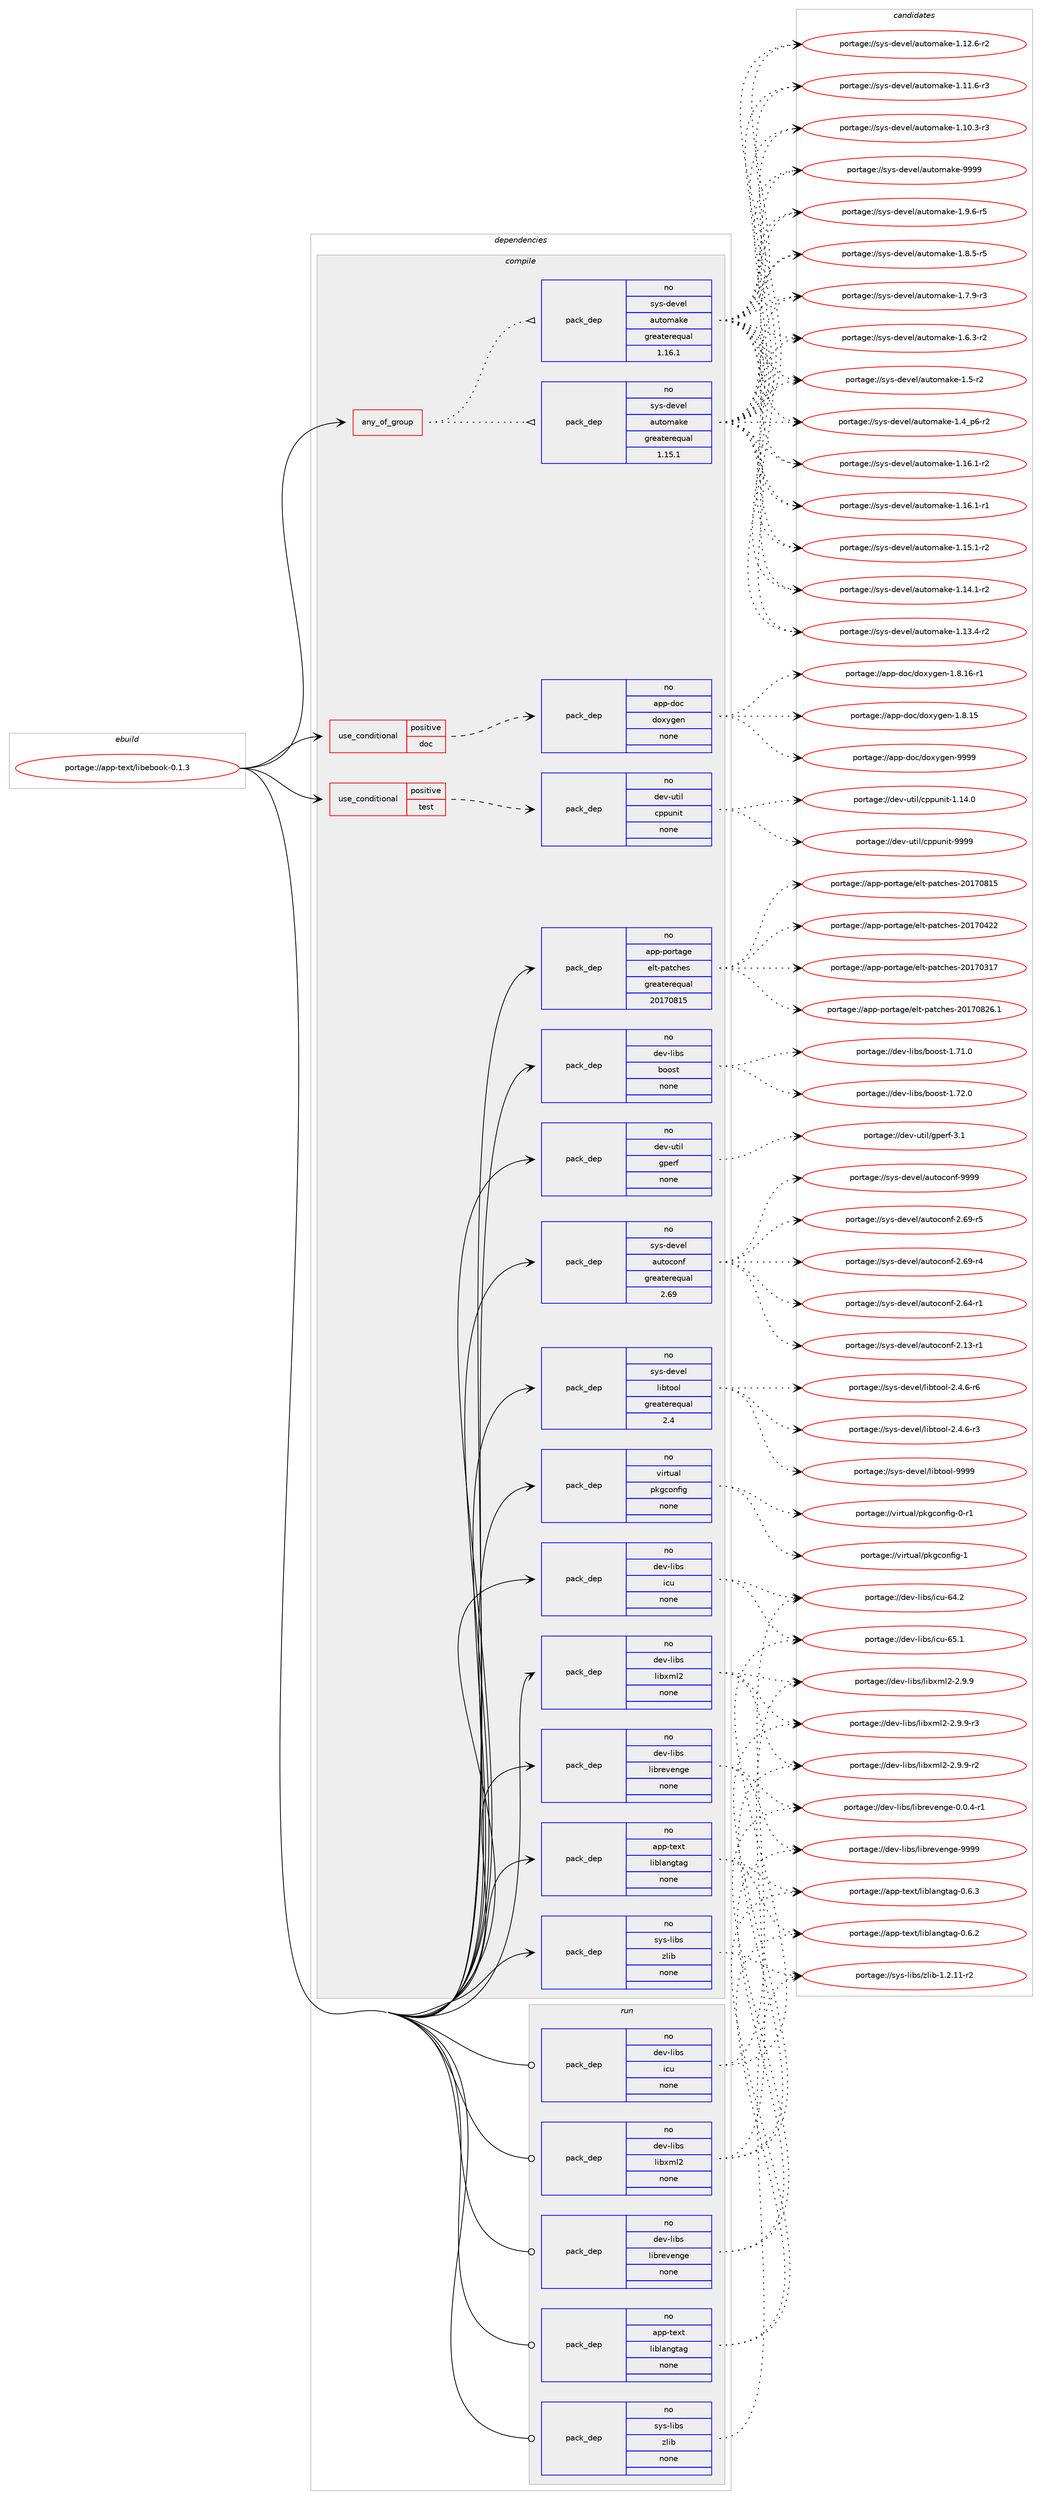 digraph prolog {

# *************
# Graph options
# *************

newrank=true;
concentrate=true;
compound=true;
graph [rankdir=LR,fontname=Helvetica,fontsize=10,ranksep=1.5];#, ranksep=2.5, nodesep=0.2];
edge  [arrowhead=vee];
node  [fontname=Helvetica,fontsize=10];

# **********
# The ebuild
# **********

subgraph cluster_leftcol {
color=gray;
label=<<i>ebuild</i>>;
id [label="portage://app-text/libebook-0.1.3", color=red, width=4, href="../app-text/libebook-0.1.3.svg"];
}

# ****************
# The dependencies
# ****************

subgraph cluster_midcol {
color=gray;
label=<<i>dependencies</i>>;
subgraph cluster_compile {
fillcolor="#eeeeee";
style=filled;
label=<<i>compile</i>>;
subgraph any7684 {
dependency596456 [label=<<TABLE BORDER="0" CELLBORDER="1" CELLSPACING="0" CELLPADDING="4"><TR><TD CELLPADDING="10">any_of_group</TD></TR></TABLE>>, shape=none, color=red];subgraph pack448334 {
dependency596457 [label=<<TABLE BORDER="0" CELLBORDER="1" CELLSPACING="0" CELLPADDING="4" WIDTH="220"><TR><TD ROWSPAN="6" CELLPADDING="30">pack_dep</TD></TR><TR><TD WIDTH="110">no</TD></TR><TR><TD>sys-devel</TD></TR><TR><TD>automake</TD></TR><TR><TD>greaterequal</TD></TR><TR><TD>1.16.1</TD></TR></TABLE>>, shape=none, color=blue];
}
dependency596456:e -> dependency596457:w [weight=20,style="dotted",arrowhead="oinv"];
subgraph pack448335 {
dependency596458 [label=<<TABLE BORDER="0" CELLBORDER="1" CELLSPACING="0" CELLPADDING="4" WIDTH="220"><TR><TD ROWSPAN="6" CELLPADDING="30">pack_dep</TD></TR><TR><TD WIDTH="110">no</TD></TR><TR><TD>sys-devel</TD></TR><TR><TD>automake</TD></TR><TR><TD>greaterequal</TD></TR><TR><TD>1.15.1</TD></TR></TABLE>>, shape=none, color=blue];
}
dependency596456:e -> dependency596458:w [weight=20,style="dotted",arrowhead="oinv"];
}
id:e -> dependency596456:w [weight=20,style="solid",arrowhead="vee"];
subgraph cond140172 {
dependency596459 [label=<<TABLE BORDER="0" CELLBORDER="1" CELLSPACING="0" CELLPADDING="4"><TR><TD ROWSPAN="3" CELLPADDING="10">use_conditional</TD></TR><TR><TD>positive</TD></TR><TR><TD>doc</TD></TR></TABLE>>, shape=none, color=red];
subgraph pack448336 {
dependency596460 [label=<<TABLE BORDER="0" CELLBORDER="1" CELLSPACING="0" CELLPADDING="4" WIDTH="220"><TR><TD ROWSPAN="6" CELLPADDING="30">pack_dep</TD></TR><TR><TD WIDTH="110">no</TD></TR><TR><TD>app-doc</TD></TR><TR><TD>doxygen</TD></TR><TR><TD>none</TD></TR><TR><TD></TD></TR></TABLE>>, shape=none, color=blue];
}
dependency596459:e -> dependency596460:w [weight=20,style="dashed",arrowhead="vee"];
}
id:e -> dependency596459:w [weight=20,style="solid",arrowhead="vee"];
subgraph cond140173 {
dependency596461 [label=<<TABLE BORDER="0" CELLBORDER="1" CELLSPACING="0" CELLPADDING="4"><TR><TD ROWSPAN="3" CELLPADDING="10">use_conditional</TD></TR><TR><TD>positive</TD></TR><TR><TD>test</TD></TR></TABLE>>, shape=none, color=red];
subgraph pack448337 {
dependency596462 [label=<<TABLE BORDER="0" CELLBORDER="1" CELLSPACING="0" CELLPADDING="4" WIDTH="220"><TR><TD ROWSPAN="6" CELLPADDING="30">pack_dep</TD></TR><TR><TD WIDTH="110">no</TD></TR><TR><TD>dev-util</TD></TR><TR><TD>cppunit</TD></TR><TR><TD>none</TD></TR><TR><TD></TD></TR></TABLE>>, shape=none, color=blue];
}
dependency596461:e -> dependency596462:w [weight=20,style="dashed",arrowhead="vee"];
}
id:e -> dependency596461:w [weight=20,style="solid",arrowhead="vee"];
subgraph pack448338 {
dependency596463 [label=<<TABLE BORDER="0" CELLBORDER="1" CELLSPACING="0" CELLPADDING="4" WIDTH="220"><TR><TD ROWSPAN="6" CELLPADDING="30">pack_dep</TD></TR><TR><TD WIDTH="110">no</TD></TR><TR><TD>app-portage</TD></TR><TR><TD>elt-patches</TD></TR><TR><TD>greaterequal</TD></TR><TR><TD>20170815</TD></TR></TABLE>>, shape=none, color=blue];
}
id:e -> dependency596463:w [weight=20,style="solid",arrowhead="vee"];
subgraph pack448339 {
dependency596464 [label=<<TABLE BORDER="0" CELLBORDER="1" CELLSPACING="0" CELLPADDING="4" WIDTH="220"><TR><TD ROWSPAN="6" CELLPADDING="30">pack_dep</TD></TR><TR><TD WIDTH="110">no</TD></TR><TR><TD>app-text</TD></TR><TR><TD>liblangtag</TD></TR><TR><TD>none</TD></TR><TR><TD></TD></TR></TABLE>>, shape=none, color=blue];
}
id:e -> dependency596464:w [weight=20,style="solid",arrowhead="vee"];
subgraph pack448340 {
dependency596465 [label=<<TABLE BORDER="0" CELLBORDER="1" CELLSPACING="0" CELLPADDING="4" WIDTH="220"><TR><TD ROWSPAN="6" CELLPADDING="30">pack_dep</TD></TR><TR><TD WIDTH="110">no</TD></TR><TR><TD>dev-libs</TD></TR><TR><TD>boost</TD></TR><TR><TD>none</TD></TR><TR><TD></TD></TR></TABLE>>, shape=none, color=blue];
}
id:e -> dependency596465:w [weight=20,style="solid",arrowhead="vee"];
subgraph pack448341 {
dependency596466 [label=<<TABLE BORDER="0" CELLBORDER="1" CELLSPACING="0" CELLPADDING="4" WIDTH="220"><TR><TD ROWSPAN="6" CELLPADDING="30">pack_dep</TD></TR><TR><TD WIDTH="110">no</TD></TR><TR><TD>dev-libs</TD></TR><TR><TD>icu</TD></TR><TR><TD>none</TD></TR><TR><TD></TD></TR></TABLE>>, shape=none, color=blue];
}
id:e -> dependency596466:w [weight=20,style="solid",arrowhead="vee"];
subgraph pack448342 {
dependency596467 [label=<<TABLE BORDER="0" CELLBORDER="1" CELLSPACING="0" CELLPADDING="4" WIDTH="220"><TR><TD ROWSPAN="6" CELLPADDING="30">pack_dep</TD></TR><TR><TD WIDTH="110">no</TD></TR><TR><TD>dev-libs</TD></TR><TR><TD>librevenge</TD></TR><TR><TD>none</TD></TR><TR><TD></TD></TR></TABLE>>, shape=none, color=blue];
}
id:e -> dependency596467:w [weight=20,style="solid",arrowhead="vee"];
subgraph pack448343 {
dependency596468 [label=<<TABLE BORDER="0" CELLBORDER="1" CELLSPACING="0" CELLPADDING="4" WIDTH="220"><TR><TD ROWSPAN="6" CELLPADDING="30">pack_dep</TD></TR><TR><TD WIDTH="110">no</TD></TR><TR><TD>dev-libs</TD></TR><TR><TD>libxml2</TD></TR><TR><TD>none</TD></TR><TR><TD></TD></TR></TABLE>>, shape=none, color=blue];
}
id:e -> dependency596468:w [weight=20,style="solid",arrowhead="vee"];
subgraph pack448344 {
dependency596469 [label=<<TABLE BORDER="0" CELLBORDER="1" CELLSPACING="0" CELLPADDING="4" WIDTH="220"><TR><TD ROWSPAN="6" CELLPADDING="30">pack_dep</TD></TR><TR><TD WIDTH="110">no</TD></TR><TR><TD>dev-util</TD></TR><TR><TD>gperf</TD></TR><TR><TD>none</TD></TR><TR><TD></TD></TR></TABLE>>, shape=none, color=blue];
}
id:e -> dependency596469:w [weight=20,style="solid",arrowhead="vee"];
subgraph pack448345 {
dependency596470 [label=<<TABLE BORDER="0" CELLBORDER="1" CELLSPACING="0" CELLPADDING="4" WIDTH="220"><TR><TD ROWSPAN="6" CELLPADDING="30">pack_dep</TD></TR><TR><TD WIDTH="110">no</TD></TR><TR><TD>sys-devel</TD></TR><TR><TD>autoconf</TD></TR><TR><TD>greaterequal</TD></TR><TR><TD>2.69</TD></TR></TABLE>>, shape=none, color=blue];
}
id:e -> dependency596470:w [weight=20,style="solid",arrowhead="vee"];
subgraph pack448346 {
dependency596471 [label=<<TABLE BORDER="0" CELLBORDER="1" CELLSPACING="0" CELLPADDING="4" WIDTH="220"><TR><TD ROWSPAN="6" CELLPADDING="30">pack_dep</TD></TR><TR><TD WIDTH="110">no</TD></TR><TR><TD>sys-devel</TD></TR><TR><TD>libtool</TD></TR><TR><TD>greaterequal</TD></TR><TR><TD>2.4</TD></TR></TABLE>>, shape=none, color=blue];
}
id:e -> dependency596471:w [weight=20,style="solid",arrowhead="vee"];
subgraph pack448347 {
dependency596472 [label=<<TABLE BORDER="0" CELLBORDER="1" CELLSPACING="0" CELLPADDING="4" WIDTH="220"><TR><TD ROWSPAN="6" CELLPADDING="30">pack_dep</TD></TR><TR><TD WIDTH="110">no</TD></TR><TR><TD>sys-libs</TD></TR><TR><TD>zlib</TD></TR><TR><TD>none</TD></TR><TR><TD></TD></TR></TABLE>>, shape=none, color=blue];
}
id:e -> dependency596472:w [weight=20,style="solid",arrowhead="vee"];
subgraph pack448348 {
dependency596473 [label=<<TABLE BORDER="0" CELLBORDER="1" CELLSPACING="0" CELLPADDING="4" WIDTH="220"><TR><TD ROWSPAN="6" CELLPADDING="30">pack_dep</TD></TR><TR><TD WIDTH="110">no</TD></TR><TR><TD>virtual</TD></TR><TR><TD>pkgconfig</TD></TR><TR><TD>none</TD></TR><TR><TD></TD></TR></TABLE>>, shape=none, color=blue];
}
id:e -> dependency596473:w [weight=20,style="solid",arrowhead="vee"];
}
subgraph cluster_compileandrun {
fillcolor="#eeeeee";
style=filled;
label=<<i>compile and run</i>>;
}
subgraph cluster_run {
fillcolor="#eeeeee";
style=filled;
label=<<i>run</i>>;
subgraph pack448349 {
dependency596474 [label=<<TABLE BORDER="0" CELLBORDER="1" CELLSPACING="0" CELLPADDING="4" WIDTH="220"><TR><TD ROWSPAN="6" CELLPADDING="30">pack_dep</TD></TR><TR><TD WIDTH="110">no</TD></TR><TR><TD>app-text</TD></TR><TR><TD>liblangtag</TD></TR><TR><TD>none</TD></TR><TR><TD></TD></TR></TABLE>>, shape=none, color=blue];
}
id:e -> dependency596474:w [weight=20,style="solid",arrowhead="odot"];
subgraph pack448350 {
dependency596475 [label=<<TABLE BORDER="0" CELLBORDER="1" CELLSPACING="0" CELLPADDING="4" WIDTH="220"><TR><TD ROWSPAN="6" CELLPADDING="30">pack_dep</TD></TR><TR><TD WIDTH="110">no</TD></TR><TR><TD>dev-libs</TD></TR><TR><TD>icu</TD></TR><TR><TD>none</TD></TR><TR><TD></TD></TR></TABLE>>, shape=none, color=blue];
}
id:e -> dependency596475:w [weight=20,style="solid",arrowhead="odot"];
subgraph pack448351 {
dependency596476 [label=<<TABLE BORDER="0" CELLBORDER="1" CELLSPACING="0" CELLPADDING="4" WIDTH="220"><TR><TD ROWSPAN="6" CELLPADDING="30">pack_dep</TD></TR><TR><TD WIDTH="110">no</TD></TR><TR><TD>dev-libs</TD></TR><TR><TD>librevenge</TD></TR><TR><TD>none</TD></TR><TR><TD></TD></TR></TABLE>>, shape=none, color=blue];
}
id:e -> dependency596476:w [weight=20,style="solid",arrowhead="odot"];
subgraph pack448352 {
dependency596477 [label=<<TABLE BORDER="0" CELLBORDER="1" CELLSPACING="0" CELLPADDING="4" WIDTH="220"><TR><TD ROWSPAN="6" CELLPADDING="30">pack_dep</TD></TR><TR><TD WIDTH="110">no</TD></TR><TR><TD>dev-libs</TD></TR><TR><TD>libxml2</TD></TR><TR><TD>none</TD></TR><TR><TD></TD></TR></TABLE>>, shape=none, color=blue];
}
id:e -> dependency596477:w [weight=20,style="solid",arrowhead="odot"];
subgraph pack448353 {
dependency596478 [label=<<TABLE BORDER="0" CELLBORDER="1" CELLSPACING="0" CELLPADDING="4" WIDTH="220"><TR><TD ROWSPAN="6" CELLPADDING="30">pack_dep</TD></TR><TR><TD WIDTH="110">no</TD></TR><TR><TD>sys-libs</TD></TR><TR><TD>zlib</TD></TR><TR><TD>none</TD></TR><TR><TD></TD></TR></TABLE>>, shape=none, color=blue];
}
id:e -> dependency596478:w [weight=20,style="solid",arrowhead="odot"];
}
}

# **************
# The candidates
# **************

subgraph cluster_choices {
rank=same;
color=gray;
label=<<i>candidates</i>>;

subgraph choice448334 {
color=black;
nodesep=1;
choice115121115451001011181011084797117116111109971071014557575757 [label="portage://sys-devel/automake-9999", color=red, width=4,href="../sys-devel/automake-9999.svg"];
choice115121115451001011181011084797117116111109971071014549465746544511453 [label="portage://sys-devel/automake-1.9.6-r5", color=red, width=4,href="../sys-devel/automake-1.9.6-r5.svg"];
choice115121115451001011181011084797117116111109971071014549465646534511453 [label="portage://sys-devel/automake-1.8.5-r5", color=red, width=4,href="../sys-devel/automake-1.8.5-r5.svg"];
choice115121115451001011181011084797117116111109971071014549465546574511451 [label="portage://sys-devel/automake-1.7.9-r3", color=red, width=4,href="../sys-devel/automake-1.7.9-r3.svg"];
choice115121115451001011181011084797117116111109971071014549465446514511450 [label="portage://sys-devel/automake-1.6.3-r2", color=red, width=4,href="../sys-devel/automake-1.6.3-r2.svg"];
choice11512111545100101118101108479711711611110997107101454946534511450 [label="portage://sys-devel/automake-1.5-r2", color=red, width=4,href="../sys-devel/automake-1.5-r2.svg"];
choice115121115451001011181011084797117116111109971071014549465295112544511450 [label="portage://sys-devel/automake-1.4_p6-r2", color=red, width=4,href="../sys-devel/automake-1.4_p6-r2.svg"];
choice11512111545100101118101108479711711611110997107101454946495446494511450 [label="portage://sys-devel/automake-1.16.1-r2", color=red, width=4,href="../sys-devel/automake-1.16.1-r2.svg"];
choice11512111545100101118101108479711711611110997107101454946495446494511449 [label="portage://sys-devel/automake-1.16.1-r1", color=red, width=4,href="../sys-devel/automake-1.16.1-r1.svg"];
choice11512111545100101118101108479711711611110997107101454946495346494511450 [label="portage://sys-devel/automake-1.15.1-r2", color=red, width=4,href="../sys-devel/automake-1.15.1-r2.svg"];
choice11512111545100101118101108479711711611110997107101454946495246494511450 [label="portage://sys-devel/automake-1.14.1-r2", color=red, width=4,href="../sys-devel/automake-1.14.1-r2.svg"];
choice11512111545100101118101108479711711611110997107101454946495146524511450 [label="portage://sys-devel/automake-1.13.4-r2", color=red, width=4,href="../sys-devel/automake-1.13.4-r2.svg"];
choice11512111545100101118101108479711711611110997107101454946495046544511450 [label="portage://sys-devel/automake-1.12.6-r2", color=red, width=4,href="../sys-devel/automake-1.12.6-r2.svg"];
choice11512111545100101118101108479711711611110997107101454946494946544511451 [label="portage://sys-devel/automake-1.11.6-r3", color=red, width=4,href="../sys-devel/automake-1.11.6-r3.svg"];
choice11512111545100101118101108479711711611110997107101454946494846514511451 [label="portage://sys-devel/automake-1.10.3-r3", color=red, width=4,href="../sys-devel/automake-1.10.3-r3.svg"];
dependency596457:e -> choice115121115451001011181011084797117116111109971071014557575757:w [style=dotted,weight="100"];
dependency596457:e -> choice115121115451001011181011084797117116111109971071014549465746544511453:w [style=dotted,weight="100"];
dependency596457:e -> choice115121115451001011181011084797117116111109971071014549465646534511453:w [style=dotted,weight="100"];
dependency596457:e -> choice115121115451001011181011084797117116111109971071014549465546574511451:w [style=dotted,weight="100"];
dependency596457:e -> choice115121115451001011181011084797117116111109971071014549465446514511450:w [style=dotted,weight="100"];
dependency596457:e -> choice11512111545100101118101108479711711611110997107101454946534511450:w [style=dotted,weight="100"];
dependency596457:e -> choice115121115451001011181011084797117116111109971071014549465295112544511450:w [style=dotted,weight="100"];
dependency596457:e -> choice11512111545100101118101108479711711611110997107101454946495446494511450:w [style=dotted,weight="100"];
dependency596457:e -> choice11512111545100101118101108479711711611110997107101454946495446494511449:w [style=dotted,weight="100"];
dependency596457:e -> choice11512111545100101118101108479711711611110997107101454946495346494511450:w [style=dotted,weight="100"];
dependency596457:e -> choice11512111545100101118101108479711711611110997107101454946495246494511450:w [style=dotted,weight="100"];
dependency596457:e -> choice11512111545100101118101108479711711611110997107101454946495146524511450:w [style=dotted,weight="100"];
dependency596457:e -> choice11512111545100101118101108479711711611110997107101454946495046544511450:w [style=dotted,weight="100"];
dependency596457:e -> choice11512111545100101118101108479711711611110997107101454946494946544511451:w [style=dotted,weight="100"];
dependency596457:e -> choice11512111545100101118101108479711711611110997107101454946494846514511451:w [style=dotted,weight="100"];
}
subgraph choice448335 {
color=black;
nodesep=1;
choice115121115451001011181011084797117116111109971071014557575757 [label="portage://sys-devel/automake-9999", color=red, width=4,href="../sys-devel/automake-9999.svg"];
choice115121115451001011181011084797117116111109971071014549465746544511453 [label="portage://sys-devel/automake-1.9.6-r5", color=red, width=4,href="../sys-devel/automake-1.9.6-r5.svg"];
choice115121115451001011181011084797117116111109971071014549465646534511453 [label="portage://sys-devel/automake-1.8.5-r5", color=red, width=4,href="../sys-devel/automake-1.8.5-r5.svg"];
choice115121115451001011181011084797117116111109971071014549465546574511451 [label="portage://sys-devel/automake-1.7.9-r3", color=red, width=4,href="../sys-devel/automake-1.7.9-r3.svg"];
choice115121115451001011181011084797117116111109971071014549465446514511450 [label="portage://sys-devel/automake-1.6.3-r2", color=red, width=4,href="../sys-devel/automake-1.6.3-r2.svg"];
choice11512111545100101118101108479711711611110997107101454946534511450 [label="portage://sys-devel/automake-1.5-r2", color=red, width=4,href="../sys-devel/automake-1.5-r2.svg"];
choice115121115451001011181011084797117116111109971071014549465295112544511450 [label="portage://sys-devel/automake-1.4_p6-r2", color=red, width=4,href="../sys-devel/automake-1.4_p6-r2.svg"];
choice11512111545100101118101108479711711611110997107101454946495446494511450 [label="portage://sys-devel/automake-1.16.1-r2", color=red, width=4,href="../sys-devel/automake-1.16.1-r2.svg"];
choice11512111545100101118101108479711711611110997107101454946495446494511449 [label="portage://sys-devel/automake-1.16.1-r1", color=red, width=4,href="../sys-devel/automake-1.16.1-r1.svg"];
choice11512111545100101118101108479711711611110997107101454946495346494511450 [label="portage://sys-devel/automake-1.15.1-r2", color=red, width=4,href="../sys-devel/automake-1.15.1-r2.svg"];
choice11512111545100101118101108479711711611110997107101454946495246494511450 [label="portage://sys-devel/automake-1.14.1-r2", color=red, width=4,href="../sys-devel/automake-1.14.1-r2.svg"];
choice11512111545100101118101108479711711611110997107101454946495146524511450 [label="portage://sys-devel/automake-1.13.4-r2", color=red, width=4,href="../sys-devel/automake-1.13.4-r2.svg"];
choice11512111545100101118101108479711711611110997107101454946495046544511450 [label="portage://sys-devel/automake-1.12.6-r2", color=red, width=4,href="../sys-devel/automake-1.12.6-r2.svg"];
choice11512111545100101118101108479711711611110997107101454946494946544511451 [label="portage://sys-devel/automake-1.11.6-r3", color=red, width=4,href="../sys-devel/automake-1.11.6-r3.svg"];
choice11512111545100101118101108479711711611110997107101454946494846514511451 [label="portage://sys-devel/automake-1.10.3-r3", color=red, width=4,href="../sys-devel/automake-1.10.3-r3.svg"];
dependency596458:e -> choice115121115451001011181011084797117116111109971071014557575757:w [style=dotted,weight="100"];
dependency596458:e -> choice115121115451001011181011084797117116111109971071014549465746544511453:w [style=dotted,weight="100"];
dependency596458:e -> choice115121115451001011181011084797117116111109971071014549465646534511453:w [style=dotted,weight="100"];
dependency596458:e -> choice115121115451001011181011084797117116111109971071014549465546574511451:w [style=dotted,weight="100"];
dependency596458:e -> choice115121115451001011181011084797117116111109971071014549465446514511450:w [style=dotted,weight="100"];
dependency596458:e -> choice11512111545100101118101108479711711611110997107101454946534511450:w [style=dotted,weight="100"];
dependency596458:e -> choice115121115451001011181011084797117116111109971071014549465295112544511450:w [style=dotted,weight="100"];
dependency596458:e -> choice11512111545100101118101108479711711611110997107101454946495446494511450:w [style=dotted,weight="100"];
dependency596458:e -> choice11512111545100101118101108479711711611110997107101454946495446494511449:w [style=dotted,weight="100"];
dependency596458:e -> choice11512111545100101118101108479711711611110997107101454946495346494511450:w [style=dotted,weight="100"];
dependency596458:e -> choice11512111545100101118101108479711711611110997107101454946495246494511450:w [style=dotted,weight="100"];
dependency596458:e -> choice11512111545100101118101108479711711611110997107101454946495146524511450:w [style=dotted,weight="100"];
dependency596458:e -> choice11512111545100101118101108479711711611110997107101454946495046544511450:w [style=dotted,weight="100"];
dependency596458:e -> choice11512111545100101118101108479711711611110997107101454946494946544511451:w [style=dotted,weight="100"];
dependency596458:e -> choice11512111545100101118101108479711711611110997107101454946494846514511451:w [style=dotted,weight="100"];
}
subgraph choice448336 {
color=black;
nodesep=1;
choice971121124510011199471001111201211031011104557575757 [label="portage://app-doc/doxygen-9999", color=red, width=4,href="../app-doc/doxygen-9999.svg"];
choice97112112451001119947100111120121103101110454946564649544511449 [label="portage://app-doc/doxygen-1.8.16-r1", color=red, width=4,href="../app-doc/doxygen-1.8.16-r1.svg"];
choice9711211245100111994710011112012110310111045494656464953 [label="portage://app-doc/doxygen-1.8.15", color=red, width=4,href="../app-doc/doxygen-1.8.15.svg"];
dependency596460:e -> choice971121124510011199471001111201211031011104557575757:w [style=dotted,weight="100"];
dependency596460:e -> choice97112112451001119947100111120121103101110454946564649544511449:w [style=dotted,weight="100"];
dependency596460:e -> choice9711211245100111994710011112012110310111045494656464953:w [style=dotted,weight="100"];
}
subgraph choice448337 {
color=black;
nodesep=1;
choice1001011184511711610510847991121121171101051164557575757 [label="portage://dev-util/cppunit-9999", color=red, width=4,href="../dev-util/cppunit-9999.svg"];
choice10010111845117116105108479911211211711010511645494649524648 [label="portage://dev-util/cppunit-1.14.0", color=red, width=4,href="../dev-util/cppunit-1.14.0.svg"];
dependency596462:e -> choice1001011184511711610510847991121121171101051164557575757:w [style=dotted,weight="100"];
dependency596462:e -> choice10010111845117116105108479911211211711010511645494649524648:w [style=dotted,weight="100"];
}
subgraph choice448338 {
color=black;
nodesep=1;
choice971121124511211111411697103101471011081164511297116991041011154550484955485650544649 [label="portage://app-portage/elt-patches-20170826.1", color=red, width=4,href="../app-portage/elt-patches-20170826.1.svg"];
choice97112112451121111141169710310147101108116451129711699104101115455048495548564953 [label="portage://app-portage/elt-patches-20170815", color=red, width=4,href="../app-portage/elt-patches-20170815.svg"];
choice97112112451121111141169710310147101108116451129711699104101115455048495548525050 [label="portage://app-portage/elt-patches-20170422", color=red, width=4,href="../app-portage/elt-patches-20170422.svg"];
choice97112112451121111141169710310147101108116451129711699104101115455048495548514955 [label="portage://app-portage/elt-patches-20170317", color=red, width=4,href="../app-portage/elt-patches-20170317.svg"];
dependency596463:e -> choice971121124511211111411697103101471011081164511297116991041011154550484955485650544649:w [style=dotted,weight="100"];
dependency596463:e -> choice97112112451121111141169710310147101108116451129711699104101115455048495548564953:w [style=dotted,weight="100"];
dependency596463:e -> choice97112112451121111141169710310147101108116451129711699104101115455048495548525050:w [style=dotted,weight="100"];
dependency596463:e -> choice97112112451121111141169710310147101108116451129711699104101115455048495548514955:w [style=dotted,weight="100"];
}
subgraph choice448339 {
color=black;
nodesep=1;
choice971121124511610112011647108105981089711010311697103454846544651 [label="portage://app-text/liblangtag-0.6.3", color=red, width=4,href="../app-text/liblangtag-0.6.3.svg"];
choice971121124511610112011647108105981089711010311697103454846544650 [label="portage://app-text/liblangtag-0.6.2", color=red, width=4,href="../app-text/liblangtag-0.6.2.svg"];
dependency596464:e -> choice971121124511610112011647108105981089711010311697103454846544651:w [style=dotted,weight="100"];
dependency596464:e -> choice971121124511610112011647108105981089711010311697103454846544650:w [style=dotted,weight="100"];
}
subgraph choice448340 {
color=black;
nodesep=1;
choice1001011184510810598115479811111111511645494655504648 [label="portage://dev-libs/boost-1.72.0", color=red, width=4,href="../dev-libs/boost-1.72.0.svg"];
choice1001011184510810598115479811111111511645494655494648 [label="portage://dev-libs/boost-1.71.0", color=red, width=4,href="../dev-libs/boost-1.71.0.svg"];
dependency596465:e -> choice1001011184510810598115479811111111511645494655504648:w [style=dotted,weight="100"];
dependency596465:e -> choice1001011184510810598115479811111111511645494655494648:w [style=dotted,weight="100"];
}
subgraph choice448341 {
color=black;
nodesep=1;
choice100101118451081059811547105991174554534649 [label="portage://dev-libs/icu-65.1", color=red, width=4,href="../dev-libs/icu-65.1.svg"];
choice100101118451081059811547105991174554524650 [label="portage://dev-libs/icu-64.2", color=red, width=4,href="../dev-libs/icu-64.2.svg"];
dependency596466:e -> choice100101118451081059811547105991174554534649:w [style=dotted,weight="100"];
dependency596466:e -> choice100101118451081059811547105991174554524650:w [style=dotted,weight="100"];
}
subgraph choice448342 {
color=black;
nodesep=1;
choice100101118451081059811547108105981141011181011101031014557575757 [label="portage://dev-libs/librevenge-9999", color=red, width=4,href="../dev-libs/librevenge-9999.svg"];
choice100101118451081059811547108105981141011181011101031014548464846524511449 [label="portage://dev-libs/librevenge-0.0.4-r1", color=red, width=4,href="../dev-libs/librevenge-0.0.4-r1.svg"];
dependency596467:e -> choice100101118451081059811547108105981141011181011101031014557575757:w [style=dotted,weight="100"];
dependency596467:e -> choice100101118451081059811547108105981141011181011101031014548464846524511449:w [style=dotted,weight="100"];
}
subgraph choice448343 {
color=black;
nodesep=1;
choice10010111845108105981154710810598120109108504550465746574511451 [label="portage://dev-libs/libxml2-2.9.9-r3", color=red, width=4,href="../dev-libs/libxml2-2.9.9-r3.svg"];
choice10010111845108105981154710810598120109108504550465746574511450 [label="portage://dev-libs/libxml2-2.9.9-r2", color=red, width=4,href="../dev-libs/libxml2-2.9.9-r2.svg"];
choice1001011184510810598115471081059812010910850455046574657 [label="portage://dev-libs/libxml2-2.9.9", color=red, width=4,href="../dev-libs/libxml2-2.9.9.svg"];
dependency596468:e -> choice10010111845108105981154710810598120109108504550465746574511451:w [style=dotted,weight="100"];
dependency596468:e -> choice10010111845108105981154710810598120109108504550465746574511450:w [style=dotted,weight="100"];
dependency596468:e -> choice1001011184510810598115471081059812010910850455046574657:w [style=dotted,weight="100"];
}
subgraph choice448344 {
color=black;
nodesep=1;
choice100101118451171161051084710311210111410245514649 [label="portage://dev-util/gperf-3.1", color=red, width=4,href="../dev-util/gperf-3.1.svg"];
dependency596469:e -> choice100101118451171161051084710311210111410245514649:w [style=dotted,weight="100"];
}
subgraph choice448345 {
color=black;
nodesep=1;
choice115121115451001011181011084797117116111991111101024557575757 [label="portage://sys-devel/autoconf-9999", color=red, width=4,href="../sys-devel/autoconf-9999.svg"];
choice1151211154510010111810110847971171161119911111010245504654574511453 [label="portage://sys-devel/autoconf-2.69-r5", color=red, width=4,href="../sys-devel/autoconf-2.69-r5.svg"];
choice1151211154510010111810110847971171161119911111010245504654574511452 [label="portage://sys-devel/autoconf-2.69-r4", color=red, width=4,href="../sys-devel/autoconf-2.69-r4.svg"];
choice1151211154510010111810110847971171161119911111010245504654524511449 [label="portage://sys-devel/autoconf-2.64-r1", color=red, width=4,href="../sys-devel/autoconf-2.64-r1.svg"];
choice1151211154510010111810110847971171161119911111010245504649514511449 [label="portage://sys-devel/autoconf-2.13-r1", color=red, width=4,href="../sys-devel/autoconf-2.13-r1.svg"];
dependency596470:e -> choice115121115451001011181011084797117116111991111101024557575757:w [style=dotted,weight="100"];
dependency596470:e -> choice1151211154510010111810110847971171161119911111010245504654574511453:w [style=dotted,weight="100"];
dependency596470:e -> choice1151211154510010111810110847971171161119911111010245504654574511452:w [style=dotted,weight="100"];
dependency596470:e -> choice1151211154510010111810110847971171161119911111010245504654524511449:w [style=dotted,weight="100"];
dependency596470:e -> choice1151211154510010111810110847971171161119911111010245504649514511449:w [style=dotted,weight="100"];
}
subgraph choice448346 {
color=black;
nodesep=1;
choice1151211154510010111810110847108105981161111111084557575757 [label="portage://sys-devel/libtool-9999", color=red, width=4,href="../sys-devel/libtool-9999.svg"];
choice1151211154510010111810110847108105981161111111084550465246544511454 [label="portage://sys-devel/libtool-2.4.6-r6", color=red, width=4,href="../sys-devel/libtool-2.4.6-r6.svg"];
choice1151211154510010111810110847108105981161111111084550465246544511451 [label="portage://sys-devel/libtool-2.4.6-r3", color=red, width=4,href="../sys-devel/libtool-2.4.6-r3.svg"];
dependency596471:e -> choice1151211154510010111810110847108105981161111111084557575757:w [style=dotted,weight="100"];
dependency596471:e -> choice1151211154510010111810110847108105981161111111084550465246544511454:w [style=dotted,weight="100"];
dependency596471:e -> choice1151211154510010111810110847108105981161111111084550465246544511451:w [style=dotted,weight="100"];
}
subgraph choice448347 {
color=black;
nodesep=1;
choice11512111545108105981154712210810598454946504649494511450 [label="portage://sys-libs/zlib-1.2.11-r2", color=red, width=4,href="../sys-libs/zlib-1.2.11-r2.svg"];
dependency596472:e -> choice11512111545108105981154712210810598454946504649494511450:w [style=dotted,weight="100"];
}
subgraph choice448348 {
color=black;
nodesep=1;
choice1181051141161179710847112107103991111101021051034549 [label="portage://virtual/pkgconfig-1", color=red, width=4,href="../virtual/pkgconfig-1.svg"];
choice11810511411611797108471121071039911111010210510345484511449 [label="portage://virtual/pkgconfig-0-r1", color=red, width=4,href="../virtual/pkgconfig-0-r1.svg"];
dependency596473:e -> choice1181051141161179710847112107103991111101021051034549:w [style=dotted,weight="100"];
dependency596473:e -> choice11810511411611797108471121071039911111010210510345484511449:w [style=dotted,weight="100"];
}
subgraph choice448349 {
color=black;
nodesep=1;
choice971121124511610112011647108105981089711010311697103454846544651 [label="portage://app-text/liblangtag-0.6.3", color=red, width=4,href="../app-text/liblangtag-0.6.3.svg"];
choice971121124511610112011647108105981089711010311697103454846544650 [label="portage://app-text/liblangtag-0.6.2", color=red, width=4,href="../app-text/liblangtag-0.6.2.svg"];
dependency596474:e -> choice971121124511610112011647108105981089711010311697103454846544651:w [style=dotted,weight="100"];
dependency596474:e -> choice971121124511610112011647108105981089711010311697103454846544650:w [style=dotted,weight="100"];
}
subgraph choice448350 {
color=black;
nodesep=1;
choice100101118451081059811547105991174554534649 [label="portage://dev-libs/icu-65.1", color=red, width=4,href="../dev-libs/icu-65.1.svg"];
choice100101118451081059811547105991174554524650 [label="portage://dev-libs/icu-64.2", color=red, width=4,href="../dev-libs/icu-64.2.svg"];
dependency596475:e -> choice100101118451081059811547105991174554534649:w [style=dotted,weight="100"];
dependency596475:e -> choice100101118451081059811547105991174554524650:w [style=dotted,weight="100"];
}
subgraph choice448351 {
color=black;
nodesep=1;
choice100101118451081059811547108105981141011181011101031014557575757 [label="portage://dev-libs/librevenge-9999", color=red, width=4,href="../dev-libs/librevenge-9999.svg"];
choice100101118451081059811547108105981141011181011101031014548464846524511449 [label="portage://dev-libs/librevenge-0.0.4-r1", color=red, width=4,href="../dev-libs/librevenge-0.0.4-r1.svg"];
dependency596476:e -> choice100101118451081059811547108105981141011181011101031014557575757:w [style=dotted,weight="100"];
dependency596476:e -> choice100101118451081059811547108105981141011181011101031014548464846524511449:w [style=dotted,weight="100"];
}
subgraph choice448352 {
color=black;
nodesep=1;
choice10010111845108105981154710810598120109108504550465746574511451 [label="portage://dev-libs/libxml2-2.9.9-r3", color=red, width=4,href="../dev-libs/libxml2-2.9.9-r3.svg"];
choice10010111845108105981154710810598120109108504550465746574511450 [label="portage://dev-libs/libxml2-2.9.9-r2", color=red, width=4,href="../dev-libs/libxml2-2.9.9-r2.svg"];
choice1001011184510810598115471081059812010910850455046574657 [label="portage://dev-libs/libxml2-2.9.9", color=red, width=4,href="../dev-libs/libxml2-2.9.9.svg"];
dependency596477:e -> choice10010111845108105981154710810598120109108504550465746574511451:w [style=dotted,weight="100"];
dependency596477:e -> choice10010111845108105981154710810598120109108504550465746574511450:w [style=dotted,weight="100"];
dependency596477:e -> choice1001011184510810598115471081059812010910850455046574657:w [style=dotted,weight="100"];
}
subgraph choice448353 {
color=black;
nodesep=1;
choice11512111545108105981154712210810598454946504649494511450 [label="portage://sys-libs/zlib-1.2.11-r2", color=red, width=4,href="../sys-libs/zlib-1.2.11-r2.svg"];
dependency596478:e -> choice11512111545108105981154712210810598454946504649494511450:w [style=dotted,weight="100"];
}
}

}
